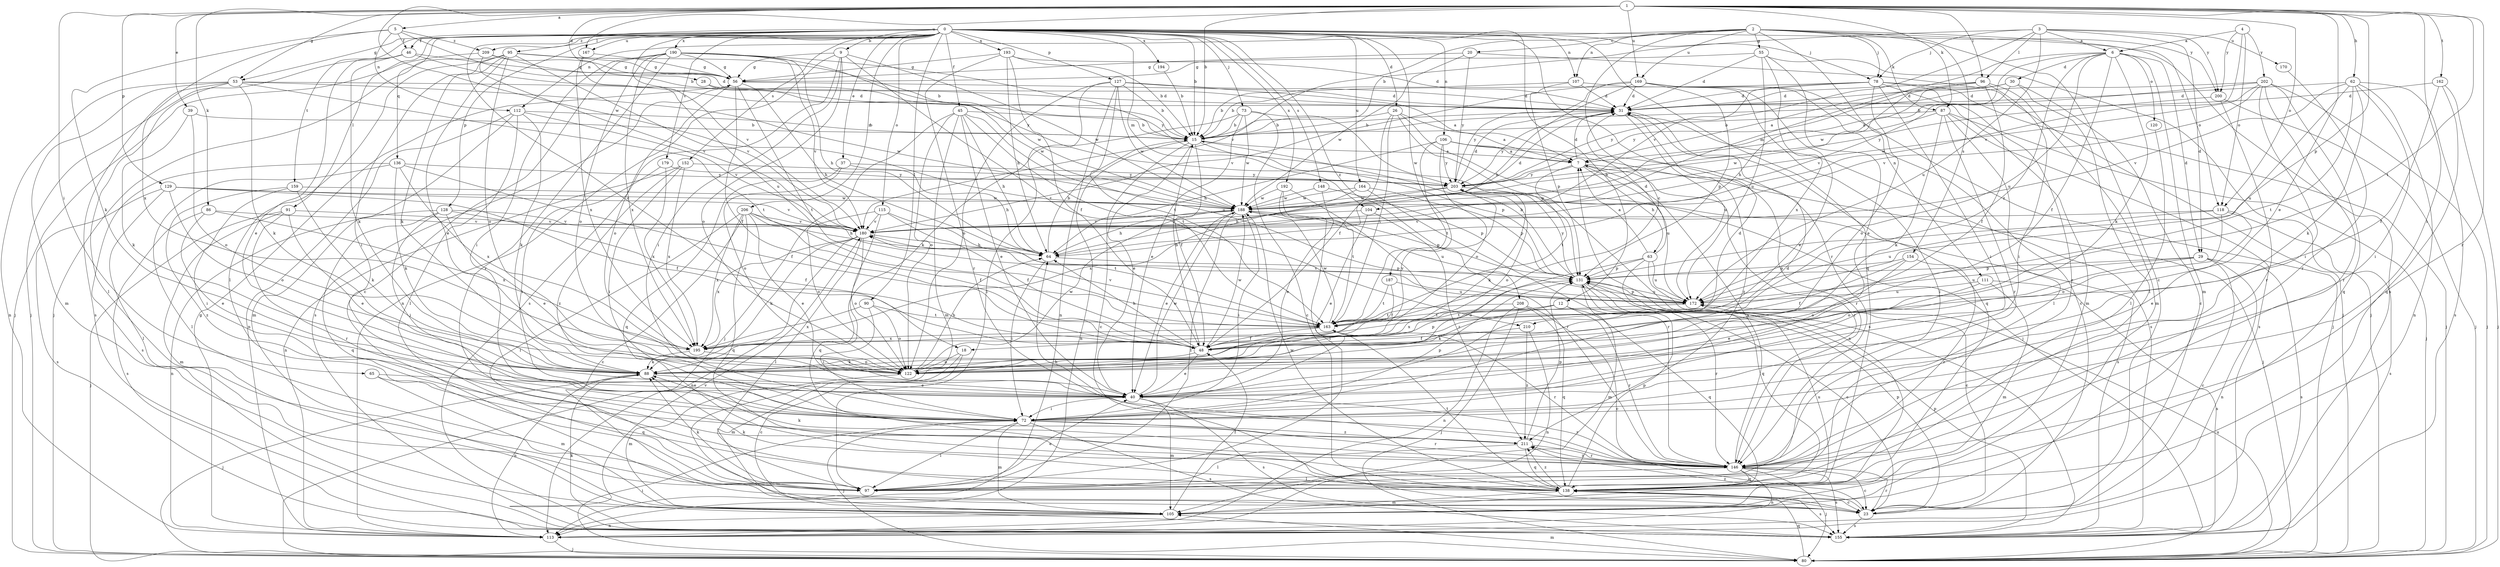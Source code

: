 strict digraph  {
0;
1;
2;
3;
4;
5;
6;
7;
9;
12;
15;
18;
20;
23;
26;
28;
29;
30;
31;
37;
39;
40;
45;
46;
48;
53;
55;
56;
62;
63;
64;
65;
72;
73;
78;
80;
86;
87;
88;
90;
91;
95;
96;
97;
104;
105;
106;
107;
111;
112;
113;
115;
118;
120;
122;
127;
128;
129;
131;
136;
138;
146;
148;
152;
154;
155;
159;
162;
163;
164;
167;
169;
170;
172;
179;
180;
187;
188;
190;
192;
193;
194;
195;
200;
202;
203;
206;
208;
209;
210;
211;
0 -> 9  [label=b];
0 -> 12  [label=b];
0 -> 15  [label=b];
0 -> 18  [label=c];
0 -> 26  [label=d];
0 -> 37  [label=e];
0 -> 45  [label=f];
0 -> 46  [label=f];
0 -> 53  [label=g];
0 -> 73  [label=j];
0 -> 78  [label=j];
0 -> 90  [label=l];
0 -> 91  [label=l];
0 -> 95  [label=l];
0 -> 104  [label=m];
0 -> 106  [label=n];
0 -> 107  [label=n];
0 -> 115  [label=o];
0 -> 127  [label=p];
0 -> 128  [label=p];
0 -> 136  [label=q];
0 -> 138  [label=q];
0 -> 146  [label=r];
0 -> 148  [label=s];
0 -> 152  [label=s];
0 -> 159  [label=t];
0 -> 164  [label=u];
0 -> 167  [label=u];
0 -> 179  [label=v];
0 -> 180  [label=v];
0 -> 187  [label=w];
0 -> 190  [label=x];
0 -> 192  [label=x];
0 -> 193  [label=x];
0 -> 194  [label=x];
0 -> 200  [label=y];
0 -> 206  [label=z];
0 -> 208  [label=z];
0 -> 209  [label=z];
1 -> 5  [label=a];
1 -> 15  [label=b];
1 -> 28  [label=d];
1 -> 39  [label=e];
1 -> 40  [label=e];
1 -> 53  [label=g];
1 -> 62  [label=h];
1 -> 65  [label=i];
1 -> 72  [label=i];
1 -> 86  [label=k];
1 -> 87  [label=k];
1 -> 96  [label=l];
1 -> 118  [label=o];
1 -> 129  [label=p];
1 -> 131  [label=p];
1 -> 146  [label=r];
1 -> 162  [label=t];
1 -> 163  [label=t];
1 -> 167  [label=u];
1 -> 169  [label=u];
1 -> 188  [label=w];
2 -> 18  [label=c];
2 -> 20  [label=c];
2 -> 23  [label=c];
2 -> 55  [label=g];
2 -> 78  [label=j];
2 -> 87  [label=k];
2 -> 107  [label=n];
2 -> 111  [label=n];
2 -> 112  [label=n];
2 -> 118  [label=o];
2 -> 154  [label=s];
2 -> 155  [label=s];
2 -> 169  [label=u];
2 -> 180  [label=v];
3 -> 6  [label=a];
3 -> 15  [label=b];
3 -> 29  [label=d];
3 -> 78  [label=j];
3 -> 96  [label=l];
3 -> 170  [label=u];
3 -> 172  [label=u];
3 -> 180  [label=v];
3 -> 200  [label=y];
4 -> 6  [label=a];
4 -> 118  [label=o];
4 -> 180  [label=v];
4 -> 200  [label=y];
4 -> 202  [label=y];
5 -> 15  [label=b];
5 -> 46  [label=f];
5 -> 88  [label=k];
5 -> 112  [label=n];
5 -> 195  [label=x];
5 -> 209  [label=z];
6 -> 29  [label=d];
6 -> 30  [label=d];
6 -> 48  [label=f];
6 -> 88  [label=k];
6 -> 104  [label=m];
6 -> 105  [label=m];
6 -> 120  [label=o];
6 -> 172  [label=u];
6 -> 188  [label=w];
6 -> 210  [label=z];
7 -> 31  [label=d];
7 -> 63  [label=h];
7 -> 80  [label=j];
7 -> 146  [label=r];
7 -> 163  [label=t];
7 -> 172  [label=u];
7 -> 203  [label=y];
9 -> 56  [label=g];
9 -> 72  [label=i];
9 -> 113  [label=n];
9 -> 122  [label=o];
9 -> 155  [label=s];
9 -> 188  [label=w];
9 -> 210  [label=z];
12 -> 88  [label=k];
12 -> 138  [label=q];
12 -> 146  [label=r];
12 -> 163  [label=t];
12 -> 195  [label=x];
15 -> 7  [label=a];
15 -> 23  [label=c];
15 -> 40  [label=e];
15 -> 48  [label=f];
15 -> 113  [label=n];
15 -> 131  [label=p];
18 -> 23  [label=c];
18 -> 105  [label=m];
18 -> 122  [label=o];
20 -> 56  [label=g];
20 -> 80  [label=j];
20 -> 188  [label=w];
20 -> 203  [label=y];
23 -> 131  [label=p];
23 -> 146  [label=r];
23 -> 155  [label=s];
23 -> 211  [label=z];
26 -> 7  [label=a];
26 -> 15  [label=b];
26 -> 48  [label=f];
26 -> 80  [label=j];
26 -> 155  [label=s];
26 -> 163  [label=t];
28 -> 31  [label=d];
28 -> 188  [label=w];
29 -> 23  [label=c];
29 -> 113  [label=n];
29 -> 122  [label=o];
29 -> 131  [label=p];
29 -> 155  [label=s];
29 -> 172  [label=u];
30 -> 7  [label=a];
30 -> 23  [label=c];
30 -> 31  [label=d];
30 -> 97  [label=l];
30 -> 180  [label=v];
30 -> 203  [label=y];
31 -> 15  [label=b];
31 -> 138  [label=q];
31 -> 155  [label=s];
31 -> 172  [label=u];
31 -> 203  [label=y];
37 -> 64  [label=h];
37 -> 122  [label=o];
37 -> 138  [label=q];
37 -> 203  [label=y];
39 -> 15  [label=b];
39 -> 88  [label=k];
39 -> 122  [label=o];
40 -> 72  [label=i];
40 -> 105  [label=m];
40 -> 146  [label=r];
40 -> 155  [label=s];
40 -> 188  [label=w];
45 -> 15  [label=b];
45 -> 40  [label=e];
45 -> 64  [label=h];
45 -> 80  [label=j];
45 -> 105  [label=m];
45 -> 122  [label=o];
45 -> 163  [label=t];
45 -> 172  [label=u];
46 -> 40  [label=e];
46 -> 56  [label=g];
46 -> 80  [label=j];
46 -> 88  [label=k];
46 -> 203  [label=y];
48 -> 15  [label=b];
48 -> 31  [label=d];
48 -> 40  [label=e];
48 -> 64  [label=h];
48 -> 88  [label=k];
48 -> 188  [label=w];
48 -> 203  [label=y];
53 -> 31  [label=d];
53 -> 88  [label=k];
53 -> 97  [label=l];
53 -> 105  [label=m];
53 -> 113  [label=n];
53 -> 155  [label=s];
53 -> 163  [label=t];
53 -> 188  [label=w];
55 -> 31  [label=d];
55 -> 40  [label=e];
55 -> 56  [label=g];
55 -> 80  [label=j];
55 -> 172  [label=u];
55 -> 195  [label=x];
56 -> 31  [label=d];
56 -> 48  [label=f];
56 -> 64  [label=h];
56 -> 122  [label=o];
56 -> 155  [label=s];
56 -> 163  [label=t];
62 -> 31  [label=d];
62 -> 72  [label=i];
62 -> 88  [label=k];
62 -> 113  [label=n];
62 -> 155  [label=s];
62 -> 163  [label=t];
62 -> 172  [label=u];
62 -> 180  [label=v];
63 -> 7  [label=a];
63 -> 23  [label=c];
63 -> 31  [label=d];
63 -> 122  [label=o];
63 -> 131  [label=p];
63 -> 138  [label=q];
63 -> 172  [label=u];
64 -> 15  [label=b];
64 -> 72  [label=i];
64 -> 131  [label=p];
65 -> 40  [label=e];
65 -> 105  [label=m];
65 -> 138  [label=q];
72 -> 31  [label=d];
72 -> 80  [label=j];
72 -> 97  [label=l];
72 -> 105  [label=m];
72 -> 131  [label=p];
72 -> 146  [label=r];
72 -> 155  [label=s];
72 -> 211  [label=z];
73 -> 15  [label=b];
73 -> 23  [label=c];
73 -> 40  [label=e];
73 -> 88  [label=k];
73 -> 131  [label=p];
73 -> 188  [label=w];
78 -> 15  [label=b];
78 -> 31  [label=d];
78 -> 72  [label=i];
78 -> 80  [label=j];
78 -> 105  [label=m];
78 -> 122  [label=o];
78 -> 146  [label=r];
78 -> 203  [label=y];
80 -> 72  [label=i];
80 -> 105  [label=m];
80 -> 138  [label=q];
80 -> 172  [label=u];
86 -> 40  [label=e];
86 -> 155  [label=s];
86 -> 180  [label=v];
86 -> 195  [label=x];
87 -> 15  [label=b];
87 -> 80  [label=j];
87 -> 88  [label=k];
87 -> 97  [label=l];
87 -> 146  [label=r];
87 -> 155  [label=s];
87 -> 188  [label=w];
88 -> 40  [label=e];
88 -> 80  [label=j];
88 -> 113  [label=n];
90 -> 72  [label=i];
90 -> 122  [label=o];
90 -> 163  [label=t];
90 -> 195  [label=x];
91 -> 40  [label=e];
91 -> 80  [label=j];
91 -> 105  [label=m];
91 -> 146  [label=r];
91 -> 180  [label=v];
95 -> 15  [label=b];
95 -> 40  [label=e];
95 -> 56  [label=g];
95 -> 72  [label=i];
95 -> 80  [label=j];
95 -> 88  [label=k];
95 -> 97  [label=l];
95 -> 122  [label=o];
95 -> 180  [label=v];
96 -> 7  [label=a];
96 -> 31  [label=d];
96 -> 48  [label=f];
96 -> 64  [label=h];
96 -> 72  [label=i];
96 -> 105  [label=m];
97 -> 40  [label=e];
97 -> 88  [label=k];
104 -> 40  [label=e];
104 -> 180  [label=v];
104 -> 211  [label=z];
105 -> 7  [label=a];
105 -> 48  [label=f];
105 -> 113  [label=n];
106 -> 7  [label=a];
106 -> 64  [label=h];
106 -> 122  [label=o];
106 -> 146  [label=r];
106 -> 163  [label=t];
106 -> 203  [label=y];
106 -> 211  [label=z];
107 -> 15  [label=b];
107 -> 31  [label=d];
107 -> 97  [label=l];
107 -> 131  [label=p];
111 -> 40  [label=e];
111 -> 105  [label=m];
111 -> 155  [label=s];
111 -> 172  [label=u];
112 -> 15  [label=b];
112 -> 88  [label=k];
112 -> 97  [label=l];
112 -> 105  [label=m];
112 -> 113  [label=n];
112 -> 180  [label=v];
113 -> 56  [label=g];
113 -> 80  [label=j];
115 -> 48  [label=f];
115 -> 122  [label=o];
115 -> 138  [label=q];
115 -> 163  [label=t];
115 -> 180  [label=v];
118 -> 40  [label=e];
118 -> 122  [label=o];
118 -> 155  [label=s];
118 -> 172  [label=u];
118 -> 180  [label=v];
120 -> 97  [label=l];
122 -> 64  [label=h];
122 -> 105  [label=m];
122 -> 131  [label=p];
122 -> 188  [label=w];
127 -> 7  [label=a];
127 -> 15  [label=b];
127 -> 31  [label=d];
127 -> 97  [label=l];
127 -> 113  [label=n];
127 -> 122  [label=o];
127 -> 163  [label=t];
127 -> 188  [label=w];
128 -> 40  [label=e];
128 -> 48  [label=f];
128 -> 72  [label=i];
128 -> 113  [label=n];
128 -> 138  [label=q];
128 -> 180  [label=v];
129 -> 48  [label=f];
129 -> 97  [label=l];
129 -> 122  [label=o];
129 -> 155  [label=s];
129 -> 180  [label=v];
129 -> 188  [label=w];
131 -> 15  [label=b];
131 -> 23  [label=c];
131 -> 105  [label=m];
131 -> 146  [label=r];
131 -> 172  [label=u];
131 -> 203  [label=y];
136 -> 48  [label=f];
136 -> 88  [label=k];
136 -> 97  [label=l];
136 -> 155  [label=s];
136 -> 195  [label=x];
136 -> 203  [label=y];
138 -> 23  [label=c];
138 -> 88  [label=k];
138 -> 105  [label=m];
138 -> 131  [label=p];
138 -> 155  [label=s];
138 -> 163  [label=t];
138 -> 172  [label=u];
138 -> 188  [label=w];
138 -> 211  [label=z];
146 -> 7  [label=a];
146 -> 23  [label=c];
146 -> 64  [label=h];
146 -> 80  [label=j];
146 -> 88  [label=k];
146 -> 97  [label=l];
146 -> 113  [label=n];
146 -> 138  [label=q];
146 -> 155  [label=s];
146 -> 211  [label=z];
148 -> 40  [label=e];
148 -> 131  [label=p];
148 -> 188  [label=w];
152 -> 72  [label=i];
152 -> 113  [label=n];
152 -> 195  [label=x];
152 -> 203  [label=y];
152 -> 211  [label=z];
154 -> 48  [label=f];
154 -> 122  [label=o];
154 -> 131  [label=p];
154 -> 146  [label=r];
155 -> 88  [label=k];
155 -> 131  [label=p];
155 -> 180  [label=v];
159 -> 72  [label=i];
159 -> 88  [label=k];
159 -> 188  [label=w];
159 -> 211  [label=z];
162 -> 31  [label=d];
162 -> 48  [label=f];
162 -> 80  [label=j];
162 -> 138  [label=q];
163 -> 48  [label=f];
163 -> 146  [label=r];
163 -> 180  [label=v];
163 -> 188  [label=w];
163 -> 195  [label=x];
164 -> 131  [label=p];
164 -> 146  [label=r];
164 -> 188  [label=w];
164 -> 195  [label=x];
167 -> 56  [label=g];
167 -> 172  [label=u];
167 -> 195  [label=x];
169 -> 23  [label=c];
169 -> 31  [label=d];
169 -> 40  [label=e];
169 -> 64  [label=h];
169 -> 80  [label=j];
169 -> 131  [label=p];
169 -> 180  [label=v];
169 -> 203  [label=y];
170 -> 146  [label=r];
172 -> 131  [label=p];
172 -> 163  [label=t];
172 -> 180  [label=v];
179 -> 72  [label=i];
179 -> 195  [label=x];
179 -> 203  [label=y];
180 -> 64  [label=h];
180 -> 88  [label=k];
180 -> 97  [label=l];
180 -> 113  [label=n];
180 -> 122  [label=o];
180 -> 195  [label=x];
187 -> 48  [label=f];
187 -> 163  [label=t];
187 -> 172  [label=u];
188 -> 31  [label=d];
188 -> 40  [label=e];
188 -> 64  [label=h];
188 -> 72  [label=i];
188 -> 97  [label=l];
188 -> 131  [label=p];
188 -> 172  [label=u];
188 -> 180  [label=v];
190 -> 23  [label=c];
190 -> 56  [label=g];
190 -> 64  [label=h];
190 -> 72  [label=i];
190 -> 122  [label=o];
190 -> 146  [label=r];
190 -> 180  [label=v];
190 -> 188  [label=w];
190 -> 195  [label=x];
190 -> 203  [label=y];
192 -> 97  [label=l];
192 -> 146  [label=r];
192 -> 163  [label=t];
192 -> 188  [label=w];
193 -> 15  [label=b];
193 -> 31  [label=d];
193 -> 48  [label=f];
193 -> 56  [label=g];
193 -> 64  [label=h];
193 -> 146  [label=r];
194 -> 15  [label=b];
195 -> 88  [label=k];
195 -> 122  [label=o];
200 -> 80  [label=j];
200 -> 146  [label=r];
200 -> 203  [label=y];
202 -> 15  [label=b];
202 -> 31  [label=d];
202 -> 72  [label=i];
202 -> 80  [label=j];
202 -> 138  [label=q];
202 -> 146  [label=r];
202 -> 180  [label=v];
202 -> 188  [label=w];
203 -> 31  [label=d];
203 -> 64  [label=h];
203 -> 88  [label=k];
203 -> 122  [label=o];
203 -> 155  [label=s];
203 -> 188  [label=w];
206 -> 23  [label=c];
206 -> 40  [label=e];
206 -> 48  [label=f];
206 -> 64  [label=h];
206 -> 97  [label=l];
206 -> 138  [label=q];
206 -> 180  [label=v];
206 -> 195  [label=x];
208 -> 23  [label=c];
208 -> 80  [label=j];
208 -> 113  [label=n];
208 -> 138  [label=q];
208 -> 163  [label=t];
209 -> 31  [label=d];
209 -> 56  [label=g];
209 -> 80  [label=j];
209 -> 180  [label=v];
210 -> 48  [label=f];
210 -> 113  [label=n];
210 -> 211  [label=z];
211 -> 97  [label=l];
211 -> 131  [label=p];
211 -> 138  [label=q];
211 -> 146  [label=r];
}
